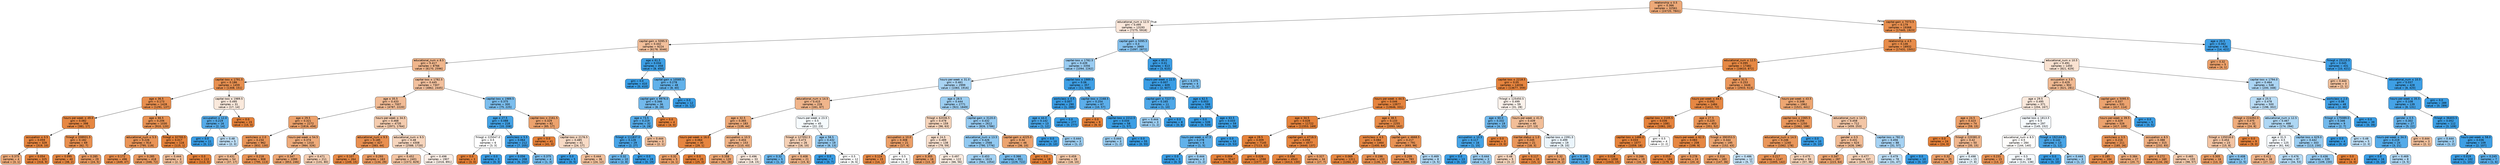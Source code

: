digraph Tree {
node [shape=box, style="filled, rounded", color="black", fontname="helvetica"] ;
edge [fontname="helvetica"] ;
0 [label=<relationship &le; 0.5<br/>gini = 0.366<br/>samples = 32561<br/>value = [24720, 7841]>, fillcolor="#eda978"] ;
1 [label=<educational_num &le; 12.5<br/>gini = 0.495<br/>samples = 13193<br/>value = [7275, 5918]>, fillcolor="#fae7da"] ;
0 -> 1 [labeldistance=2.5, labelangle=45, headlabel="True"] ;
2 [label=<capital-gain &le; 5095.5<br/>gini = 0.442<br/>samples = 9224<br/>value = [6178, 3046]>, fillcolor="#f2bf9b"] ;
1 -> 2 ;
3 [label=<educational_num &le; 8.5<br/>gini = 0.417<br/>samples = 8766<br/>value = [6170, 2596]>, fillcolor="#f0b68c"] ;
2 -> 3 ;
4 [label=<capital-loss &le; 1791.5<br/>gini = 0.186<br/>samples = 1459<br/>value = [1308, 151]>, fillcolor="#e89050"] ;
3 -> 4 ;
5 [label=<age &le; 36.5<br/>gini = 0.173<br/>samples = 1428<br/>value = [1291, 137]>, fillcolor="#e88e4e"] ;
4 -> 5 ;
6 [label=<hours-per-week &le; 49.0<br/>gini = 0.082<br/>samples = 398<br/>value = [381, 17]>, fillcolor="#e68742"] ;
5 -> 6 ;
7 [label=<occupation &le; 0.5<br/>gini = 0.059<br/>samples = 329<br/>value = [319, 10]>, fillcolor="#e6853f"] ;
6 -> 7 ;
8 [label=<gini = 0.375<br/>samples = 4<br/>value = [3, 1]>, fillcolor="#eeab7b"] ;
7 -> 8 ;
9 [label=<gini = 0.054<br/>samples = 325<br/>value = [316, 9]>, fillcolor="#e6853f"] ;
7 -> 9 ;
10 [label=<fnlwgt &le; 208931.5<br/>gini = 0.182<br/>samples = 69<br/>value = [62, 7]>, fillcolor="#e88f4f"] ;
6 -> 10 ;
11 [label=<gini = 0.095<br/>samples = 40<br/>value = [38, 2]>, fillcolor="#e68843"] ;
10 -> 11 ;
12 [label=<gini = 0.285<br/>samples = 29<br/>value = [24, 5]>, fillcolor="#ea9b62"] ;
10 -> 12 ;
13 [label=<age &le; 66.5<br/>gini = 0.206<br/>samples = 1030<br/>value = [910, 120]>, fillcolor="#e89253"] ;
5 -> 13 ;
14 [label=<educational_num &le; 5.5<br/>gini = 0.226<br/>samples = 914<br/>value = [795, 119]>, fillcolor="#e99457"] ;
13 -> 14 ;
15 [label=<gini = 0.172<br/>samples = 496<br/>value = [449, 47]>, fillcolor="#e88e4e"] ;
14 -> 15 ;
16 [label=<gini = 0.285<br/>samples = 418<br/>value = [346, 72]>, fillcolor="#ea9b62"] ;
14 -> 16 ;
17 [label=<fnlwgt &le; 32700.5<br/>gini = 0.017<br/>samples = 116<br/>value = [115, 1]>, fillcolor="#e5823b"] ;
13 -> 17 ;
18 [label=<gini = 0.444<br/>samples = 3<br/>value = [2, 1]>, fillcolor="#f2c09c"] ;
17 -> 18 ;
19 [label=<gini = 0.0<br/>samples = 113<br/>value = [113, 0]>, fillcolor="#e58139"] ;
17 -> 19 ;
20 [label=<capital-loss &le; 1989.5<br/>gini = 0.495<br/>samples = 31<br/>value = [17, 14]>, fillcolor="#fae9dc"] ;
4 -> 20 ;
21 [label=<occupation &le; 12.0<br/>gini = 0.219<br/>samples = 16<br/>value = [2, 14]>, fillcolor="#55abe9"] ;
20 -> 21 ;
22 [label=<gini = 0.0<br/>samples = 11<br/>value = [0, 11]>, fillcolor="#399de5"] ;
21 -> 22 ;
23 [label=<gini = 0.48<br/>samples = 5<br/>value = [2, 3]>, fillcolor="#bddef6"] ;
21 -> 23 ;
24 [label=<gini = 0.0<br/>samples = 15<br/>value = [15, 0]>, fillcolor="#e58139"] ;
20 -> 24 ;
25 [label=<capital-loss &le; 1782.5<br/>gini = 0.445<br/>samples = 7307<br/>value = [4862, 2445]>, fillcolor="#f2c09d"] ;
3 -> 25 ;
26 [label=<age &le; 35.5<br/>gini = 0.433<br/>samples = 7007<br/>value = [4787, 2220]>, fillcolor="#f1bb95"] ;
25 -> 26 ;
27 [label=<age &le; 29.5<br/>gini = 0.321<br/>samples = 2272<br/>value = [1816, 456]>, fillcolor="#eca16b"] ;
26 -> 27 ;
28 [label=<workclass &le; 2.0<br/>gini = 0.234<br/>samples = 962<br/>value = [832, 130]>, fillcolor="#e99558"] ;
27 -> 28 ;
29 [label=<gini = 0.431<br/>samples = 54<br/>value = [37, 17]>, fillcolor="#f1bb94"] ;
28 -> 29 ;
30 [label=<gini = 0.218<br/>samples = 908<br/>value = [795, 113]>, fillcolor="#e99355"] ;
28 -> 30 ;
31 [label=<hours-per-week &le; 54.5<br/>gini = 0.374<br/>samples = 1310<br/>value = [984, 326]>, fillcolor="#eeab7b"] ;
27 -> 31 ;
32 [label=<gini = 0.347<br/>samples = 1099<br/>value = [853, 246]>, fillcolor="#eca572"] ;
31 -> 32 ;
33 [label=<gini = 0.471<br/>samples = 211<br/>value = [131, 80]>, fillcolor="#f5ceb2"] ;
31 -> 33 ;
34 [label=<hours-per-week &le; 34.5<br/>gini = 0.468<br/>samples = 4735<br/>value = [2971, 1764]>, fillcolor="#f4ccaf"] ;
26 -> 34 ;
35 [label=<educational_num &le; 9.5<br/>gini = 0.185<br/>samples = 427<br/>value = [383, 44]>, fillcolor="#e88f50"] ;
34 -> 35 ;
36 [label=<gini = 0.107<br/>samples = 264<br/>value = [249, 15]>, fillcolor="#e78945"] ;
35 -> 36 ;
37 [label=<gini = 0.293<br/>samples = 163<br/>value = [134, 29]>, fillcolor="#eb9c64"] ;
35 -> 37 ;
38 [label=<educational_num &le; 9.5<br/>gini = 0.48<br/>samples = 4308<br/>value = [2588, 1720]>, fillcolor="#f6d5bd"] ;
34 -> 38 ;
39 [label=<gini = 0.452<br/>samples = 2401<br/>value = [1572, 829]>, fillcolor="#f3c3a1"] ;
38 -> 39 ;
40 [label=<gini = 0.498<br/>samples = 1907<br/>value = [1016, 891]>, fillcolor="#fcefe7"] ;
38 -> 40 ;
41 [label=<capital-loss &le; 1989.5<br/>gini = 0.375<br/>samples = 300<br/>value = [75, 225]>, fillcolor="#7bbeee"] ;
25 -> 41 ;
42 [label=<age &le; 27.5<br/>gini = 0.088<br/>samples = 218<br/>value = [10, 208]>, fillcolor="#43a2e6"] ;
41 -> 42 ;
43 [label=<fnlwgt &le; 225047.0<br/>gini = 0.5<br/>samples = 6<br/>value = [3, 3]>, fillcolor="#ffffff"] ;
42 -> 43 ;
44 [label=<gini = 0.0<br/>samples = 3<br/>value = [3, 0]>, fillcolor="#e58139"] ;
43 -> 44 ;
45 [label=<gini = 0.0<br/>samples = 3<br/>value = [0, 3]>, fillcolor="#399de5"] ;
43 -> 45 ;
46 [label=<workclass &le; 5.5<br/>gini = 0.064<br/>samples = 212<br/>value = [7, 205]>, fillcolor="#40a0e6"] ;
42 -> 46 ;
47 [label=<gini = 0.056<br/>samples = 208<br/>value = [6, 202]>, fillcolor="#3fa0e6"] ;
46 -> 47 ;
48 [label=<gini = 0.375<br/>samples = 4<br/>value = [1, 3]>, fillcolor="#7bbeee"] ;
46 -> 48 ;
49 [label=<capital-loss &le; 2161.5<br/>gini = 0.329<br/>samples = 82<br/>value = [65, 17]>, fillcolor="#eca26d"] ;
41 -> 49 ;
50 [label=<gini = 0.0<br/>samples = 41<br/>value = [41, 0]>, fillcolor="#e58139"] ;
49 -> 50 ;
51 [label=<capital-loss &le; 2176.5<br/>gini = 0.485<br/>samples = 41<br/>value = [24, 17]>, fillcolor="#f7dac5"] ;
49 -> 51 ;
52 [label=<gini = 0.0<br/>samples = 5<br/>value = [0, 5]>, fillcolor="#399de5"] ;
51 -> 52 ;
53 [label=<gini = 0.444<br/>samples = 36<br/>value = [24, 12]>, fillcolor="#f2c09c"] ;
51 -> 53 ;
54 [label=<age &le; 61.5<br/>gini = 0.034<br/>samples = 458<br/>value = [8, 450]>, fillcolor="#3d9fe5"] ;
2 -> 54 ;
55 [label=<gini = 0.0<br/>samples = 410<br/>value = [0, 410]>, fillcolor="#399de5"] ;
54 -> 55 ;
56 [label=<capital-gain &le; 10585.5<br/>gini = 0.278<br/>samples = 48<br/>value = [8, 40]>, fillcolor="#61b1ea"] ;
54 -> 56 ;
57 [label=<capital-gain &le; 9976.0<br/>gini = 0.346<br/>samples = 36<br/>value = [8, 28]>, fillcolor="#72b9ec"] ;
56 -> 57 ;
58 [label=<age &le; 73.5<br/>gini = 0.219<br/>samples = 32<br/>value = [4, 28]>, fillcolor="#55abe9"] ;
57 -> 58 ;
59 [label=<fnlwgt &le; 111837.0<br/>gini = 0.128<br/>samples = 29<br/>value = [2, 27]>, fillcolor="#48a4e7"] ;
58 -> 59 ;
60 [label=<gini = 0.32<br/>samples = 10<br/>value = [2, 8]>, fillcolor="#6ab6ec"] ;
59 -> 60 ;
61 [label=<gini = 0.0<br/>samples = 19<br/>value = [0, 19]>, fillcolor="#399de5"] ;
59 -> 61 ;
62 [label=<gini = 0.444<br/>samples = 3<br/>value = [2, 1]>, fillcolor="#f2c09c"] ;
58 -> 62 ;
63 [label=<gini = 0.0<br/>samples = 4<br/>value = [4, 0]>, fillcolor="#e58139"] ;
57 -> 63 ;
64 [label=<gini = 0.0<br/>samples = 12<br/>value = [0, 12]>, fillcolor="#399de5"] ;
56 -> 64 ;
65 [label=<capital-gain &le; 5095.5<br/>gini = 0.4<br/>samples = 3969<br/>value = [1097, 2872]>, fillcolor="#85c2ef"] ;
1 -> 65 ;
66 [label=<capital-loss &le; 1782.5<br/>gini = 0.439<br/>samples = 3356<br/>value = [1094, 2262]>, fillcolor="#99ccf2"] ;
65 -> 66 ;
67 [label=<hours-per-week &le; 31.0<br/>gini = 0.461<br/>samples = 2999<br/>value = [1083, 1916]>, fillcolor="#a9d4f4"] ;
66 -> 67 ;
68 [label=<educational_num &le; 14.5<br/>gini = 0.415<br/>samples = 228<br/>value = [161, 67]>, fillcolor="#f0b58b"] ;
67 -> 68 ;
69 [label=<age &le; 32.5<br/>gini = 0.365<br/>samples = 183<br/>value = [139, 44]>, fillcolor="#eda978"] ;
68 -> 69 ;
70 [label=<hours-per-week &le; 16.0<br/>gini = 0.064<br/>samples = 30<br/>value = [29, 1]>, fillcolor="#e68540"] ;
69 -> 70 ;
71 [label=<gini = 0.32<br/>samples = 5<br/>value = [4, 1]>, fillcolor="#eca06a"] ;
70 -> 71 ;
72 [label=<gini = 0.0<br/>samples = 25<br/>value = [25, 0]>, fillcolor="#e58139"] ;
70 -> 72 ;
73 [label=<occupation &le; 10.5<br/>gini = 0.404<br/>samples = 153<br/>value = [110, 43]>, fillcolor="#efb286"] ;
69 -> 73 ;
74 [label=<gini = 0.358<br/>samples = 120<br/>value = [92, 28]>, fillcolor="#eda775"] ;
73 -> 74 ;
75 [label=<gini = 0.496<br/>samples = 33<br/>value = [18, 15]>, fillcolor="#fbeade"] ;
73 -> 75 ;
76 [label=<hours-per-week &le; 23.5<br/>gini = 0.5<br/>samples = 45<br/>value = [22, 23]>, fillcolor="#f6fbfe"] ;
68 -> 76 ;
77 [label=<fnlwgt &le; 127052.5<br/>gini = 0.473<br/>samples = 26<br/>value = [16, 10]>, fillcolor="#f5d0b5"] ;
76 -> 77 ;
78 [label=<gini = 0.32<br/>samples = 5<br/>value = [1, 4]>, fillcolor="#6ab6ec"] ;
77 -> 78 ;
79 [label=<gini = 0.408<br/>samples = 21<br/>value = [15, 6]>, fillcolor="#efb388"] ;
77 -> 79 ;
80 [label=<age &le; 58.5<br/>gini = 0.432<br/>samples = 19<br/>value = [6, 13]>, fillcolor="#94caf1"] ;
76 -> 80 ;
81 [label=<gini = 0.0<br/>samples = 7<br/>value = [0, 7]>, fillcolor="#399de5"] ;
80 -> 81 ;
82 [label=<gini = 0.5<br/>samples = 12<br/>value = [6, 6]>, fillcolor="#ffffff"] ;
80 -> 82 ;
83 [label=<age &le; 28.5<br/>gini = 0.444<br/>samples = 2771<br/>value = [922, 1849]>, fillcolor="#9ccef2"] ;
67 -> 83 ;
84 [label=<fnlwgt &le; 62036.5<br/>gini = 0.478<br/>samples = 159<br/>value = [96, 63]>, fillcolor="#f6d4bb"] ;
83 -> 84 ;
85 [label=<occupation &le; 10.0<br/>gini = 0.308<br/>samples = 21<br/>value = [17, 4]>, fillcolor="#eb9f68"] ;
84 -> 85 ;
86 [label=<gini = 0.124<br/>samples = 15<br/>value = [14, 1]>, fillcolor="#e78a47"] ;
85 -> 86 ;
87 [label=<gini = 0.5<br/>samples = 6<br/>value = [3, 3]>, fillcolor="#ffffff"] ;
85 -> 87 ;
88 [label=<age &le; 24.5<br/>gini = 0.489<br/>samples = 138<br/>value = [79, 59]>, fillcolor="#f8dfcd"] ;
84 -> 88 ;
89 [label=<gini = 0.305<br/>samples = 16<br/>value = [13, 3]>, fillcolor="#eb9e67"] ;
88 -> 89 ;
90 [label=<gini = 0.497<br/>samples = 122<br/>value = [66, 56]>, fillcolor="#fbece1"] ;
88 -> 90 ;
91 [label=<capital-gain &le; 3120.0<br/>gini = 0.432<br/>samples = 2612<br/>value = [826, 1786]>, fillcolor="#95caf1"] ;
83 -> 91 ;
92 [label=<educational_num &le; 13.5<br/>gini = 0.426<br/>samples = 2566<br/>value = [790, 1776]>, fillcolor="#91c9f1"] ;
91 -> 92 ;
93 [label=<gini = 0.453<br/>samples = 1615<br/>value = [561, 1054]>, fillcolor="#a2d1f3"] ;
92 -> 93 ;
94 [label=<gini = 0.366<br/>samples = 951<br/>value = [229, 722]>, fillcolor="#78bced"] ;
92 -> 94 ;
95 [label=<capital-gain &le; 4225.0<br/>gini = 0.34<br/>samples = 46<br/>value = [36, 10]>, fillcolor="#eca470"] ;
91 -> 95 ;
96 [label=<gini = 0.0<br/>samples = 18<br/>value = [18, 0]>, fillcolor="#e58139"] ;
95 -> 96 ;
97 [label=<gini = 0.459<br/>samples = 28<br/>value = [18, 10]>, fillcolor="#f3c7a7"] ;
95 -> 97 ;
98 [label=<capital-loss &le; 1989.5<br/>gini = 0.06<br/>samples = 357<br/>value = [11, 346]>, fillcolor="#3fa0e6"] ;
66 -> 98 ;
99 [label=<workclass &le; 0.5<br/>gini = 0.007<br/>samples = 290<br/>value = [1, 289]>, fillcolor="#3a9de5"] ;
98 -> 99 ;
100 [label=<age &le; 44.0<br/>gini = 0.142<br/>samples = 13<br/>value = [1, 12]>, fillcolor="#49a5e7"] ;
99 -> 100 ;
101 [label=<gini = 0.0<br/>samples = 10<br/>value = [0, 10]>, fillcolor="#399de5"] ;
100 -> 101 ;
102 [label=<gini = 0.444<br/>samples = 3<br/>value = [1, 2]>, fillcolor="#9ccef2"] ;
100 -> 102 ;
103 [label=<gini = 0.0<br/>samples = 277<br/>value = [0, 277]>, fillcolor="#399de5"] ;
99 -> 103 ;
104 [label=<capital-loss &le; 2168.5<br/>gini = 0.254<br/>samples = 67<br/>value = [10, 57]>, fillcolor="#5caeea"] ;
98 -> 104 ;
105 [label=<gini = 0.0<br/>samples = 9<br/>value = [9, 0]>, fillcolor="#e58139"] ;
104 -> 105 ;
106 [label=<capital-loss &le; 2212.5<br/>gini = 0.034<br/>samples = 58<br/>value = [1, 57]>, fillcolor="#3c9fe5"] ;
104 -> 106 ;
107 [label=<gini = 0.444<br/>samples = 3<br/>value = [1, 2]>, fillcolor="#9ccef2"] ;
106 -> 107 ;
108 [label=<gini = 0.0<br/>samples = 55<br/>value = [0, 55]>, fillcolor="#399de5"] ;
106 -> 108 ;
109 [label=<age &le; 85.0<br/>gini = 0.01<br/>samples = 613<br/>value = [3, 610]>, fillcolor="#3a9de5"] ;
65 -> 109 ;
110 [label=<hours-per-week &le; 22.5<br/>gini = 0.007<br/>samples = 609<br/>value = [2, 607]>, fillcolor="#3a9de5"] ;
109 -> 110 ;
111 [label=<capital-gain &le; 7227.5<br/>gini = 0.165<br/>samples = 11<br/>value = [1, 10]>, fillcolor="#4da7e8"] ;
110 -> 111 ;
112 [label=<gini = 0.444<br/>samples = 3<br/>value = [1, 2]>, fillcolor="#9ccef2"] ;
111 -> 112 ;
113 [label=<gini = 0.0<br/>samples = 8<br/>value = [0, 8]>, fillcolor="#399de5"] ;
111 -> 113 ;
114 [label=<age &le; 62.5<br/>gini = 0.003<br/>samples = 598<br/>value = [1, 597]>, fillcolor="#399de5"] ;
110 -> 114 ;
115 [label=<gini = 0.0<br/>samples = 539<br/>value = [0, 539]>, fillcolor="#399de5"] ;
114 -> 115 ;
116 [label=<age &le; 63.5<br/>gini = 0.033<br/>samples = 59<br/>value = [1, 58]>, fillcolor="#3c9fe5"] ;
114 -> 116 ;
117 [label=<hours-per-week &le; 47.5<br/>gini = 0.278<br/>samples = 6<br/>value = [1, 5]>, fillcolor="#61b1ea"] ;
116 -> 117 ;
118 [label=<gini = 0.0<br/>samples = 3<br/>value = [0, 3]>, fillcolor="#399de5"] ;
117 -> 118 ;
119 [label=<gini = 0.444<br/>samples = 3<br/>value = [1, 2]>, fillcolor="#9ccef2"] ;
117 -> 119 ;
120 [label=<gini = 0.0<br/>samples = 53<br/>value = [0, 53]>, fillcolor="#399de5"] ;
116 -> 120 ;
121 [label=<gini = 0.375<br/>samples = 4<br/>value = [1, 3]>, fillcolor="#7bbeee"] ;
109 -> 121 ;
122 [label=<capital-gain &le; 7073.5<br/>gini = 0.179<br/>samples = 19368<br/>value = [17445, 1923]>, fillcolor="#e88f4f"] ;
0 -> 122 [labeldistance=2.5, labelangle=-45, headlabel="False"] ;
123 [label=<relationship &le; 4.5<br/>gini = 0.146<br/>samples = 18932<br/>value = [17431, 1501]>, fillcolor="#e78c4a"] ;
122 -> 123 ;
124 [label=<educational_num &le; 12.5<br/>gini = 0.095<br/>samples = 17482<br/>value = [16610, 872]>, fillcolor="#e68843"] ;
123 -> 124 ;
125 [label=<capital-loss &le; 2218.5<br/>gini = 0.05<br/>samples = 14036<br/>value = [13677, 359]>, fillcolor="#e6843e"] ;
124 -> 125 ;
126 [label=<hours-per-week &le; 44.5<br/>gini = 0.046<br/>samples = 13977<br/>value = [13646, 331]>, fillcolor="#e6843e"] ;
125 -> 126 ;
127 [label=<age &le; 34.5<br/>gini = 0.028<br/>samples = 11722<br/>value = [11553, 169]>, fillcolor="#e5833c"] ;
126 -> 127 ;
128 [label=<age &le; 28.5<br/>gini = 0.009<br/>samples = 7145<br/>value = [7113, 32]>, fillcolor="#e5823a"] ;
127 -> 128 ;
129 [label=<gini = 0.004<br/>samples = 5547<br/>value = [5536, 11]>, fillcolor="#e58139"] ;
128 -> 129 ;
130 [label=<gini = 0.026<br/>samples = 1598<br/>value = [1577, 21]>, fillcolor="#e5833c"] ;
128 -> 130 ;
131 [label=<capital-gain &le; 4718.5<br/>gini = 0.058<br/>samples = 4577<br/>value = [4440, 137]>, fillcolor="#e6853f"] ;
127 -> 131 ;
132 [label=<gini = 0.056<br/>samples = 4543<br/>value = [4413, 130]>, fillcolor="#e6853f"] ;
131 -> 132 ;
133 [label=<gini = 0.327<br/>samples = 34<br/>value = [27, 7]>, fillcolor="#eca26c"] ;
131 -> 133 ;
134 [label=<age &le; 38.5<br/>gini = 0.133<br/>samples = 2255<br/>value = [2093, 162]>, fillcolor="#e78b48"] ;
126 -> 134 ;
135 [label=<workclass &le; 4.5<br/>gini = 0.084<br/>samples = 1464<br/>value = [1400, 64]>, fillcolor="#e68742"] ;
134 -> 135 ;
136 [label=<gini = 0.069<br/>samples = 1311<br/>value = [1264, 47]>, fillcolor="#e68640"] ;
135 -> 136 ;
137 [label=<gini = 0.198<br/>samples = 153<br/>value = [136, 17]>, fillcolor="#e89152"] ;
135 -> 137 ;
138 [label=<capital-gain &le; 4668.5<br/>gini = 0.217<br/>samples = 791<br/>value = [693, 98]>, fillcolor="#e99355"] ;
134 -> 138 ;
139 [label=<gini = 0.209<br/>samples = 783<br/>value = [690, 93]>, fillcolor="#e99254"] ;
138 -> 139 ;
140 [label=<gini = 0.469<br/>samples = 8<br/>value = [3, 5]>, fillcolor="#b0d8f5"] ;
138 -> 140 ;
141 [label=<fnlwgt &le; 125450.5<br/>gini = 0.499<br/>samples = 59<br/>value = [31, 28]>, fillcolor="#fcf3ec"] ;
125 -> 141 ;
142 [label=<age &le; 60.0<br/>gini = 0.332<br/>samples = 19<br/>value = [4, 15]>, fillcolor="#6eb7ec"] ;
141 -> 142 ;
143 [label=<occupation &le; 10.5<br/>gini = 0.117<br/>samples = 16<br/>value = [1, 15]>, fillcolor="#46a4e7"] ;
142 -> 143 ;
144 [label=<gini = 0.0<br/>samples = 13<br/>value = [0, 13]>, fillcolor="#399de5"] ;
143 -> 144 ;
145 [label=<gini = 0.444<br/>samples = 3<br/>value = [1, 2]>, fillcolor="#9ccef2"] ;
143 -> 145 ;
146 [label=<gini = 0.0<br/>samples = 3<br/>value = [3, 0]>, fillcolor="#e58139"] ;
142 -> 146 ;
147 [label=<hours-per-week &le; 41.0<br/>gini = 0.439<br/>samples = 40<br/>value = [27, 13]>, fillcolor="#f2be98"] ;
141 -> 147 ;
148 [label=<marital-status &le; 1.0<br/>gini = 0.245<br/>samples = 21<br/>value = [18, 3]>, fillcolor="#e9965a"] ;
147 -> 148 ;
149 [label=<gini = 0.48<br/>samples = 5<br/>value = [3, 2]>, fillcolor="#f6d5bd"] ;
148 -> 149 ;
150 [label=<gini = 0.117<br/>samples = 16<br/>value = [15, 1]>, fillcolor="#e78946"] ;
148 -> 150 ;
151 [label=<capital-loss &le; 2391.5<br/>gini = 0.499<br/>samples = 19<br/>value = [9, 10]>, fillcolor="#ebf5fc"] ;
147 -> 151 ;
152 [label=<gini = 0.32<br/>samples = 10<br/>value = [8, 2]>, fillcolor="#eca06a"] ;
151 -> 152 ;
153 [label=<gini = 0.198<br/>samples = 9<br/>value = [1, 8]>, fillcolor="#52a9e8"] ;
151 -> 153 ;
154 [label=<age &le; 31.5<br/>gini = 0.253<br/>samples = 3446<br/>value = [2933, 513]>, fillcolor="#ea975c"] ;
124 -> 154 ;
155 [label=<hours-per-week &le; 44.5<br/>gini = 0.092<br/>samples = 1484<br/>value = [1412, 72]>, fillcolor="#e68743"] ;
154 -> 155 ;
156 [label=<capital-loss &le; 2105.5<br/>gini = 0.036<br/>samples = 1081<br/>value = [1061, 20]>, fillcolor="#e5833d"] ;
155 -> 156 ;
157 [label=<capital-loss &le; 1486.0<br/>gini = 0.033<br/>samples = 1077<br/>value = [1059, 18]>, fillcolor="#e5833c"] ;
156 -> 157 ;
158 [label=<gini = 0.028<br/>samples = 1058<br/>value = [1043, 15]>, fillcolor="#e5833c"] ;
157 -> 158 ;
159 [label=<gini = 0.266<br/>samples = 19<br/>value = [16, 3]>, fillcolor="#ea995e"] ;
157 -> 159 ;
160 [label=<gini = 0.5<br/>samples = 4<br/>value = [2, 2]>, fillcolor="#ffffff"] ;
156 -> 160 ;
161 [label=<age &le; 27.5<br/>gini = 0.225<br/>samples = 403<br/>value = [351, 52]>, fillcolor="#e99456"] ;
155 -> 161 ;
162 [label=<hours-per-week &le; 62.5<br/>gini = 0.083<br/>samples = 208<br/>value = [199, 9]>, fillcolor="#e68742"] ;
161 -> 162 ;
163 [label=<gini = 0.053<br/>samples = 184<br/>value = [179, 5]>, fillcolor="#e6853f"] ;
162 -> 163 ;
164 [label=<gini = 0.278<br/>samples = 24<br/>value = [20, 4]>, fillcolor="#ea9a61"] ;
162 -> 164 ;
165 [label=<fnlwgt &le; 390353.5<br/>gini = 0.344<br/>samples = 195<br/>value = [152, 43]>, fillcolor="#eca571"] ;
161 -> 165 ;
166 [label=<gini = 0.316<br/>samples = 183<br/>value = [147, 36]>, fillcolor="#eba069"] ;
165 -> 166 ;
167 [label=<gini = 0.486<br/>samples = 12<br/>value = [5, 7]>, fillcolor="#c6e3f8"] ;
165 -> 167 ;
168 [label=<hours-per-week &le; 43.5<br/>gini = 0.348<br/>samples = 1962<br/>value = [1521, 441]>, fillcolor="#eda672"] ;
154 -> 168 ;
169 [label=<capital-loss &le; 2365.5<br/>gini = 0.256<br/>samples = 1250<br/>value = [1062, 188]>, fillcolor="#ea975c"] ;
168 -> 169 ;
170 [label=<educational_num &le; 14.5<br/>gini = 0.246<br/>samples = 1240<br/>value = [1062, 178]>, fillcolor="#e9965a"] ;
169 -> 170 ;
171 [label=<gini = 0.217<br/>samples = 1147<br/>value = [1005, 142]>, fillcolor="#e99355"] ;
170 -> 171 ;
172 [label=<gini = 0.475<br/>samples = 93<br/>value = [57, 36]>, fillcolor="#f5d1b6"] ;
170 -> 172 ;
173 [label=<gini = 0.0<br/>samples = 10<br/>value = [0, 10]>, fillcolor="#399de5"] ;
169 -> 173 ;
174 [label=<educational_num &le; 14.5<br/>gini = 0.458<br/>samples = 712<br/>value = [459, 253]>, fillcolor="#f3c6a6"] ;
168 -> 174 ;
175 [label=<gender &le; 0.5<br/>gini = 0.431<br/>samples = 624<br/>value = [428, 196]>, fillcolor="#f1bb94"] ;
174 -> 175 ;
176 [label=<gini = 0.347<br/>samples = 287<br/>value = [223, 64]>, fillcolor="#eca572"] ;
175 -> 176 ;
177 [label=<gini = 0.477<br/>samples = 337<br/>value = [205, 132]>, fillcolor="#f6d2b8"] ;
175 -> 177 ;
178 [label=<capital-loss &le; 782.0<br/>gini = 0.456<br/>samples = 88<br/>value = [31, 57]>, fillcolor="#a5d2f3"] ;
174 -> 178 ;
179 [label=<gini = 0.479<br/>samples = 78<br/>value = [31, 47]>, fillcolor="#bcdef6"] ;
178 -> 179 ;
180 [label=<gini = 0.0<br/>samples = 10<br/>value = [0, 10]>, fillcolor="#399de5"] ;
178 -> 180 ;
181 [label=<educational_num &le; 10.5<br/>gini = 0.491<br/>samples = 1450<br/>value = [821, 629]>, fillcolor="#f9e2d1"] ;
123 -> 181 ;
182 [label=<occupation &le; 3.5<br/>gini = 0.429<br/>samples = 902<br/>value = [621, 281]>, fillcolor="#f1ba93"] ;
181 -> 182 ;
183 [label=<age &le; 29.5<br/>gini = 0.495<br/>samples = 371<br/>value = [204, 167]>, fillcolor="#fae8db"] ;
182 -> 183 ;
184 [label=<age &le; 24.5<br/>gini = 0.323<br/>samples = 74<br/>value = [59, 15]>, fillcolor="#eca16b"] ;
183 -> 184 ;
185 [label=<gini = 0.0<br/>samples = 24<br/>value = [24, 0]>, fillcolor="#e58139"] ;
184 -> 185 ;
186 [label=<fnlwgt &le; 220381.0<br/>gini = 0.42<br/>samples = 50<br/>value = [35, 15]>, fillcolor="#f0b78e"] ;
184 -> 186 ;
187 [label=<gini = 0.32<br/>samples = 35<br/>value = [28, 7]>, fillcolor="#eca06a"] ;
186 -> 187 ;
188 [label=<gini = 0.498<br/>samples = 15<br/>value = [7, 8]>, fillcolor="#e6f3fc"] ;
186 -> 188 ;
189 [label=<capital-loss &le; 1813.5<br/>gini = 0.5<br/>samples = 297<br/>value = [145, 152]>, fillcolor="#f6fafe"] ;
183 -> 189 ;
190 [label=<educational_num &le; 8.5<br/>gini = 0.5<br/>samples = 284<br/>value = [144, 140]>, fillcolor="#fefcfa"] ;
189 -> 190 ;
191 [label=<gini = 0.231<br/>samples = 15<br/>value = [13, 2]>, fillcolor="#e99457"] ;
190 -> 191 ;
192 [label=<gini = 0.5<br/>samples = 269<br/>value = [131, 138]>, fillcolor="#f5fafe"] ;
190 -> 192 ;
193 [label=<fnlwgt &le; 192144.0<br/>gini = 0.142<br/>samples = 13<br/>value = [1, 12]>, fillcolor="#49a5e7"] ;
189 -> 193 ;
194 [label=<gini = 0.0<br/>samples = 10<br/>value = [0, 10]>, fillcolor="#399de5"] ;
193 -> 194 ;
195 [label=<gini = 0.444<br/>samples = 3<br/>value = [1, 2]>, fillcolor="#9ccef2"] ;
193 -> 195 ;
196 [label=<capital-gain &le; 5095.5<br/>gini = 0.337<br/>samples = 531<br/>value = [417, 114]>, fillcolor="#eca36f"] ;
182 -> 196 ;
197 [label=<hours-per-week &le; 39.5<br/>gini = 0.329<br/>samples = 526<br/>value = [417, 109]>, fillcolor="#eca26d"] ;
196 -> 197 ;
198 [label=<workclass &le; 3.5<br/>gini = 0.216<br/>samples = 211<br/>value = [185, 26]>, fillcolor="#e99355"] ;
197 -> 198 ;
199 [label=<gini = 0.185<br/>samples = 184<br/>value = [165, 19]>, fillcolor="#e89050"] ;
198 -> 199 ;
200 [label=<gini = 0.384<br/>samples = 27<br/>value = [20, 7]>, fillcolor="#eead7e"] ;
198 -> 200 ;
201 [label=<occupation &le; 8.5<br/>gini = 0.388<br/>samples = 315<br/>value = [232, 83]>, fillcolor="#eeae80"] ;
197 -> 201 ;
202 [label=<gini = 0.272<br/>samples = 160<br/>value = [134, 26]>, fillcolor="#ea995f"] ;
201 -> 202 ;
203 [label=<gini = 0.465<br/>samples = 155<br/>value = [98, 57]>, fillcolor="#f4caac"] ;
201 -> 203 ;
204 [label=<gini = 0.0<br/>samples = 5<br/>value = [0, 5]>, fillcolor="#399de5"] ;
196 -> 204 ;
205 [label=<capital-loss &le; 1794.0<br/>gini = 0.464<br/>samples = 548<br/>value = [200, 348]>, fillcolor="#abd5f4"] ;
181 -> 205 ;
206 [label=<age &le; 25.5<br/>gini = 0.478<br/>samples = 500<br/>value = [198, 302]>, fillcolor="#bbddf6"] ;
205 -> 206 ;
207 [label=<fnlwgt &le; 224492.0<br/>gini = 0.375<br/>samples = 32<br/>value = [24, 8]>, fillcolor="#eeab7b"] ;
206 -> 207 ;
208 [label=<fnlwgt &le; 135018.0<br/>gini = 0.454<br/>samples = 23<br/>value = [15, 8]>, fillcolor="#f3c4a3"] ;
207 -> 208 ;
209 [label=<gini = 0.305<br/>samples = 16<br/>value = [13, 3]>, fillcolor="#eb9e67"] ;
208 -> 209 ;
210 [label=<gini = 0.408<br/>samples = 7<br/>value = [2, 5]>, fillcolor="#88c4ef"] ;
208 -> 210 ;
211 [label=<gini = 0.0<br/>samples = 9<br/>value = [9, 0]>, fillcolor="#e58139"] ;
207 -> 211 ;
212 [label=<educational_num &le; 12.5<br/>gini = 0.467<br/>samples = 468<br/>value = [174, 294]>, fillcolor="#aed7f4"] ;
206 -> 212 ;
213 [label=<age &le; 31.5<br/>gini = 0.5<br/>samples = 125<br/>value = [61, 64]>, fillcolor="#f6fafe"] ;
212 -> 213 ;
214 [label=<gini = 0.411<br/>samples = 38<br/>value = [27, 11]>, fillcolor="#f0b48a"] ;
213 -> 214 ;
215 [label=<gini = 0.476<br/>samples = 87<br/>value = [34, 53]>, fillcolor="#b8dcf6"] ;
213 -> 215 ;
216 [label=<capital-loss &le; 629.0<br/>gini = 0.442<br/>samples = 343<br/>value = [113, 230]>, fillcolor="#9acdf2"] ;
212 -> 216 ;
217 [label=<gini = 0.436<br/>samples = 339<br/>value = [109, 230]>, fillcolor="#97cbf1"] ;
216 -> 217 ;
218 [label=<gini = 0.0<br/>samples = 4<br/>value = [4, 0]>, fillcolor="#e58139"] ;
216 -> 218 ;
219 [label=<workclass &le; 2.0<br/>gini = 0.08<br/>samples = 48<br/>value = [2, 46]>, fillcolor="#42a1e6"] ;
205 -> 219 ;
220 [label=<fnlwgt &le; 175089.0<br/>gini = 0.346<br/>samples = 9<br/>value = [2, 7]>, fillcolor="#72b9ec"] ;
219 -> 220 ;
221 [label=<gini = 0.0<br/>samples = 4<br/>value = [0, 4]>, fillcolor="#399de5"] ;
220 -> 221 ;
222 [label=<gini = 0.48<br/>samples = 5<br/>value = [2, 3]>, fillcolor="#bddef6"] ;
220 -> 222 ;
223 [label=<gini = 0.0<br/>samples = 39<br/>value = [0, 39]>, fillcolor="#399de5"] ;
219 -> 223 ;
224 [label=<age &le; 20.5<br/>gini = 0.062<br/>samples = 436<br/>value = [14, 422]>, fillcolor="#40a0e6"] ;
122 -> 224 ;
225 [label=<gini = 0.32<br/>samples = 5<br/>value = [4, 1]>, fillcolor="#eca06a"] ;
224 -> 225 ;
226 [label=<fnlwgt &le; 25115.5<br/>gini = 0.045<br/>samples = 431<br/>value = [10, 421]>, fillcolor="#3e9fe6"] ;
224 -> 226 ;
227 [label=<gini = 0.444<br/>samples = 3<br/>value = [2, 1]>, fillcolor="#f2c09c"] ;
226 -> 227 ;
228 [label=<educational_num &le; 10.5<br/>gini = 0.037<br/>samples = 428<br/>value = [8, 420]>, fillcolor="#3d9fe5"] ;
226 -> 228 ;
229 [label=<hours-per-week &le; 35.5<br/>gini = 0.108<br/>samples = 139<br/>value = [8, 131]>, fillcolor="#45a3e7"] ;
228 -> 229 ;
230 [label=<gender &le; 0.5<br/>gini = 0.302<br/>samples = 27<br/>value = [5, 22]>, fillcolor="#66b3eb"] ;
229 -> 230 ;
231 [label=<hours-per-week &le; 34.5<br/>gini = 0.219<br/>samples = 24<br/>value = [3, 21]>, fillcolor="#55abe9"] ;
230 -> 231 ;
232 [label=<gini = 0.0<br/>samples = 16<br/>value = [0, 16]>, fillcolor="#399de5"] ;
231 -> 232 ;
233 [label=<gini = 0.469<br/>samples = 8<br/>value = [3, 5]>, fillcolor="#b0d8f5"] ;
231 -> 233 ;
234 [label=<gini = 0.444<br/>samples = 3<br/>value = [2, 1]>, fillcolor="#f2c09c"] ;
230 -> 234 ;
235 [label=<fnlwgt &le; 36403.5<br/>gini = 0.052<br/>samples = 112<br/>value = [3, 109]>, fillcolor="#3ea0e6"] ;
229 -> 235 ;
236 [label=<gini = 0.444<br/>samples = 3<br/>value = [1, 2]>, fillcolor="#9ccef2"] ;
235 -> 236 ;
237 [label=<hours-per-week &le; 58.0<br/>gini = 0.036<br/>samples = 109<br/>value = [2, 107]>, fillcolor="#3d9fe5"] ;
235 -> 237 ;
238 [label=<gini = 0.019<br/>samples = 102<br/>value = [1, 101]>, fillcolor="#3b9ee5"] ;
237 -> 238 ;
239 [label=<gini = 0.245<br/>samples = 7<br/>value = [1, 6]>, fillcolor="#5aade9"] ;
237 -> 239 ;
240 [label=<gini = 0.0<br/>samples = 289<br/>value = [0, 289]>, fillcolor="#399de5"] ;
228 -> 240 ;
}